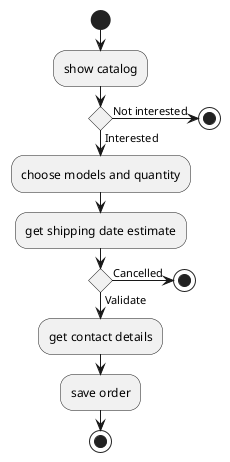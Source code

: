 @startuml Sale
start
:show catalog;
if () is (Interested) then
:choose models and quantity;
:get shipping date estimate;
if () is (Cancelled) then
stop
else (Validate)
:get contact details;
:save order;
stop
endif
else (Not interested)
stop
endif
@enduml
